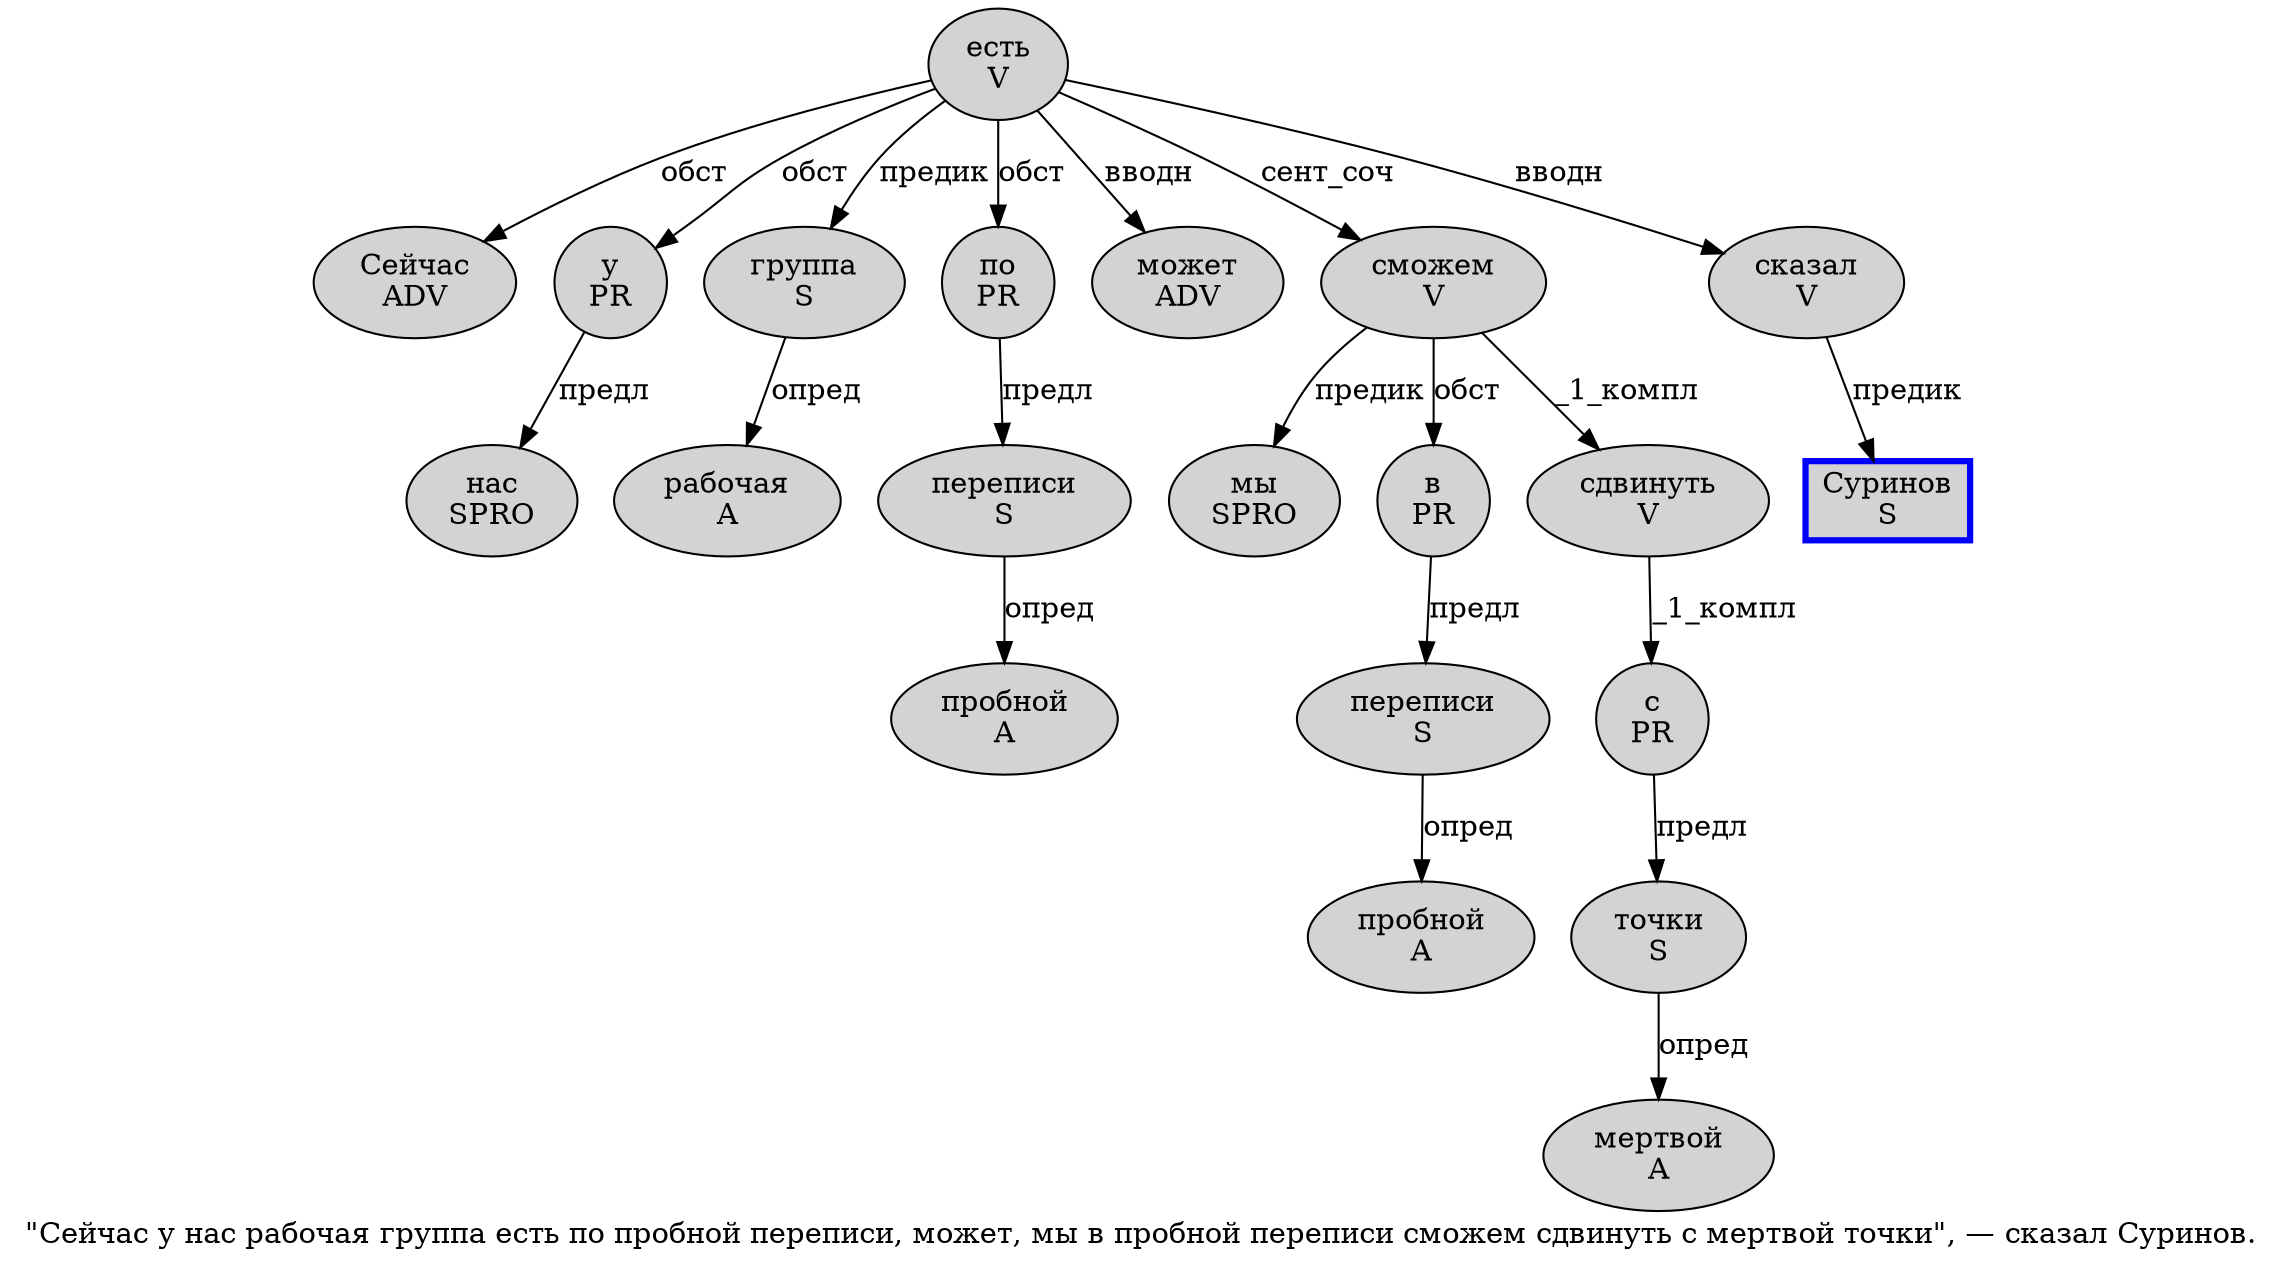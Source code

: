 digraph SENTENCE_577 {
	graph [label="\"Сейчас у нас рабочая группа есть по пробной переписи, может, мы в пробной переписи сможем сдвинуть с мертвой точки\", — сказал Суринов."]
	node [style=filled]
		1 [label="Сейчас
ADV" color="" fillcolor=lightgray penwidth=1 shape=ellipse]
		2 [label="у
PR" color="" fillcolor=lightgray penwidth=1 shape=ellipse]
		3 [label="нас
SPRO" color="" fillcolor=lightgray penwidth=1 shape=ellipse]
		4 [label="рабочая
A" color="" fillcolor=lightgray penwidth=1 shape=ellipse]
		5 [label="группа
S" color="" fillcolor=lightgray penwidth=1 shape=ellipse]
		6 [label="есть
V" color="" fillcolor=lightgray penwidth=1 shape=ellipse]
		7 [label="по
PR" color="" fillcolor=lightgray penwidth=1 shape=ellipse]
		8 [label="пробной
A" color="" fillcolor=lightgray penwidth=1 shape=ellipse]
		9 [label="переписи
S" color="" fillcolor=lightgray penwidth=1 shape=ellipse]
		11 [label="может
ADV" color="" fillcolor=lightgray penwidth=1 shape=ellipse]
		13 [label="мы
SPRO" color="" fillcolor=lightgray penwidth=1 shape=ellipse]
		14 [label="в
PR" color="" fillcolor=lightgray penwidth=1 shape=ellipse]
		15 [label="пробной
A" color="" fillcolor=lightgray penwidth=1 shape=ellipse]
		16 [label="переписи
S" color="" fillcolor=lightgray penwidth=1 shape=ellipse]
		17 [label="сможем
V" color="" fillcolor=lightgray penwidth=1 shape=ellipse]
		18 [label="сдвинуть
V" color="" fillcolor=lightgray penwidth=1 shape=ellipse]
		19 [label="с
PR" color="" fillcolor=lightgray penwidth=1 shape=ellipse]
		20 [label="мертвой
A" color="" fillcolor=lightgray penwidth=1 shape=ellipse]
		21 [label="точки
S" color="" fillcolor=lightgray penwidth=1 shape=ellipse]
		25 [label="сказал
V" color="" fillcolor=lightgray penwidth=1 shape=ellipse]
		26 [label="Суринов
S" color=blue fillcolor=lightgray penwidth=3 shape=box]
			16 -> 15 [label="опред"]
			14 -> 16 [label="предл"]
			2 -> 3 [label="предл"]
			6 -> 1 [label="обст"]
			6 -> 2 [label="обст"]
			6 -> 5 [label="предик"]
			6 -> 7 [label="обст"]
			6 -> 11 [label="вводн"]
			6 -> 17 [label="сент_соч"]
			6 -> 25 [label="вводн"]
			7 -> 9 [label="предл"]
			17 -> 13 [label="предик"]
			17 -> 14 [label="обст"]
			17 -> 18 [label="_1_компл"]
			18 -> 19 [label="_1_компл"]
			19 -> 21 [label="предл"]
			25 -> 26 [label="предик"]
			21 -> 20 [label="опред"]
			9 -> 8 [label="опред"]
			5 -> 4 [label="опред"]
}